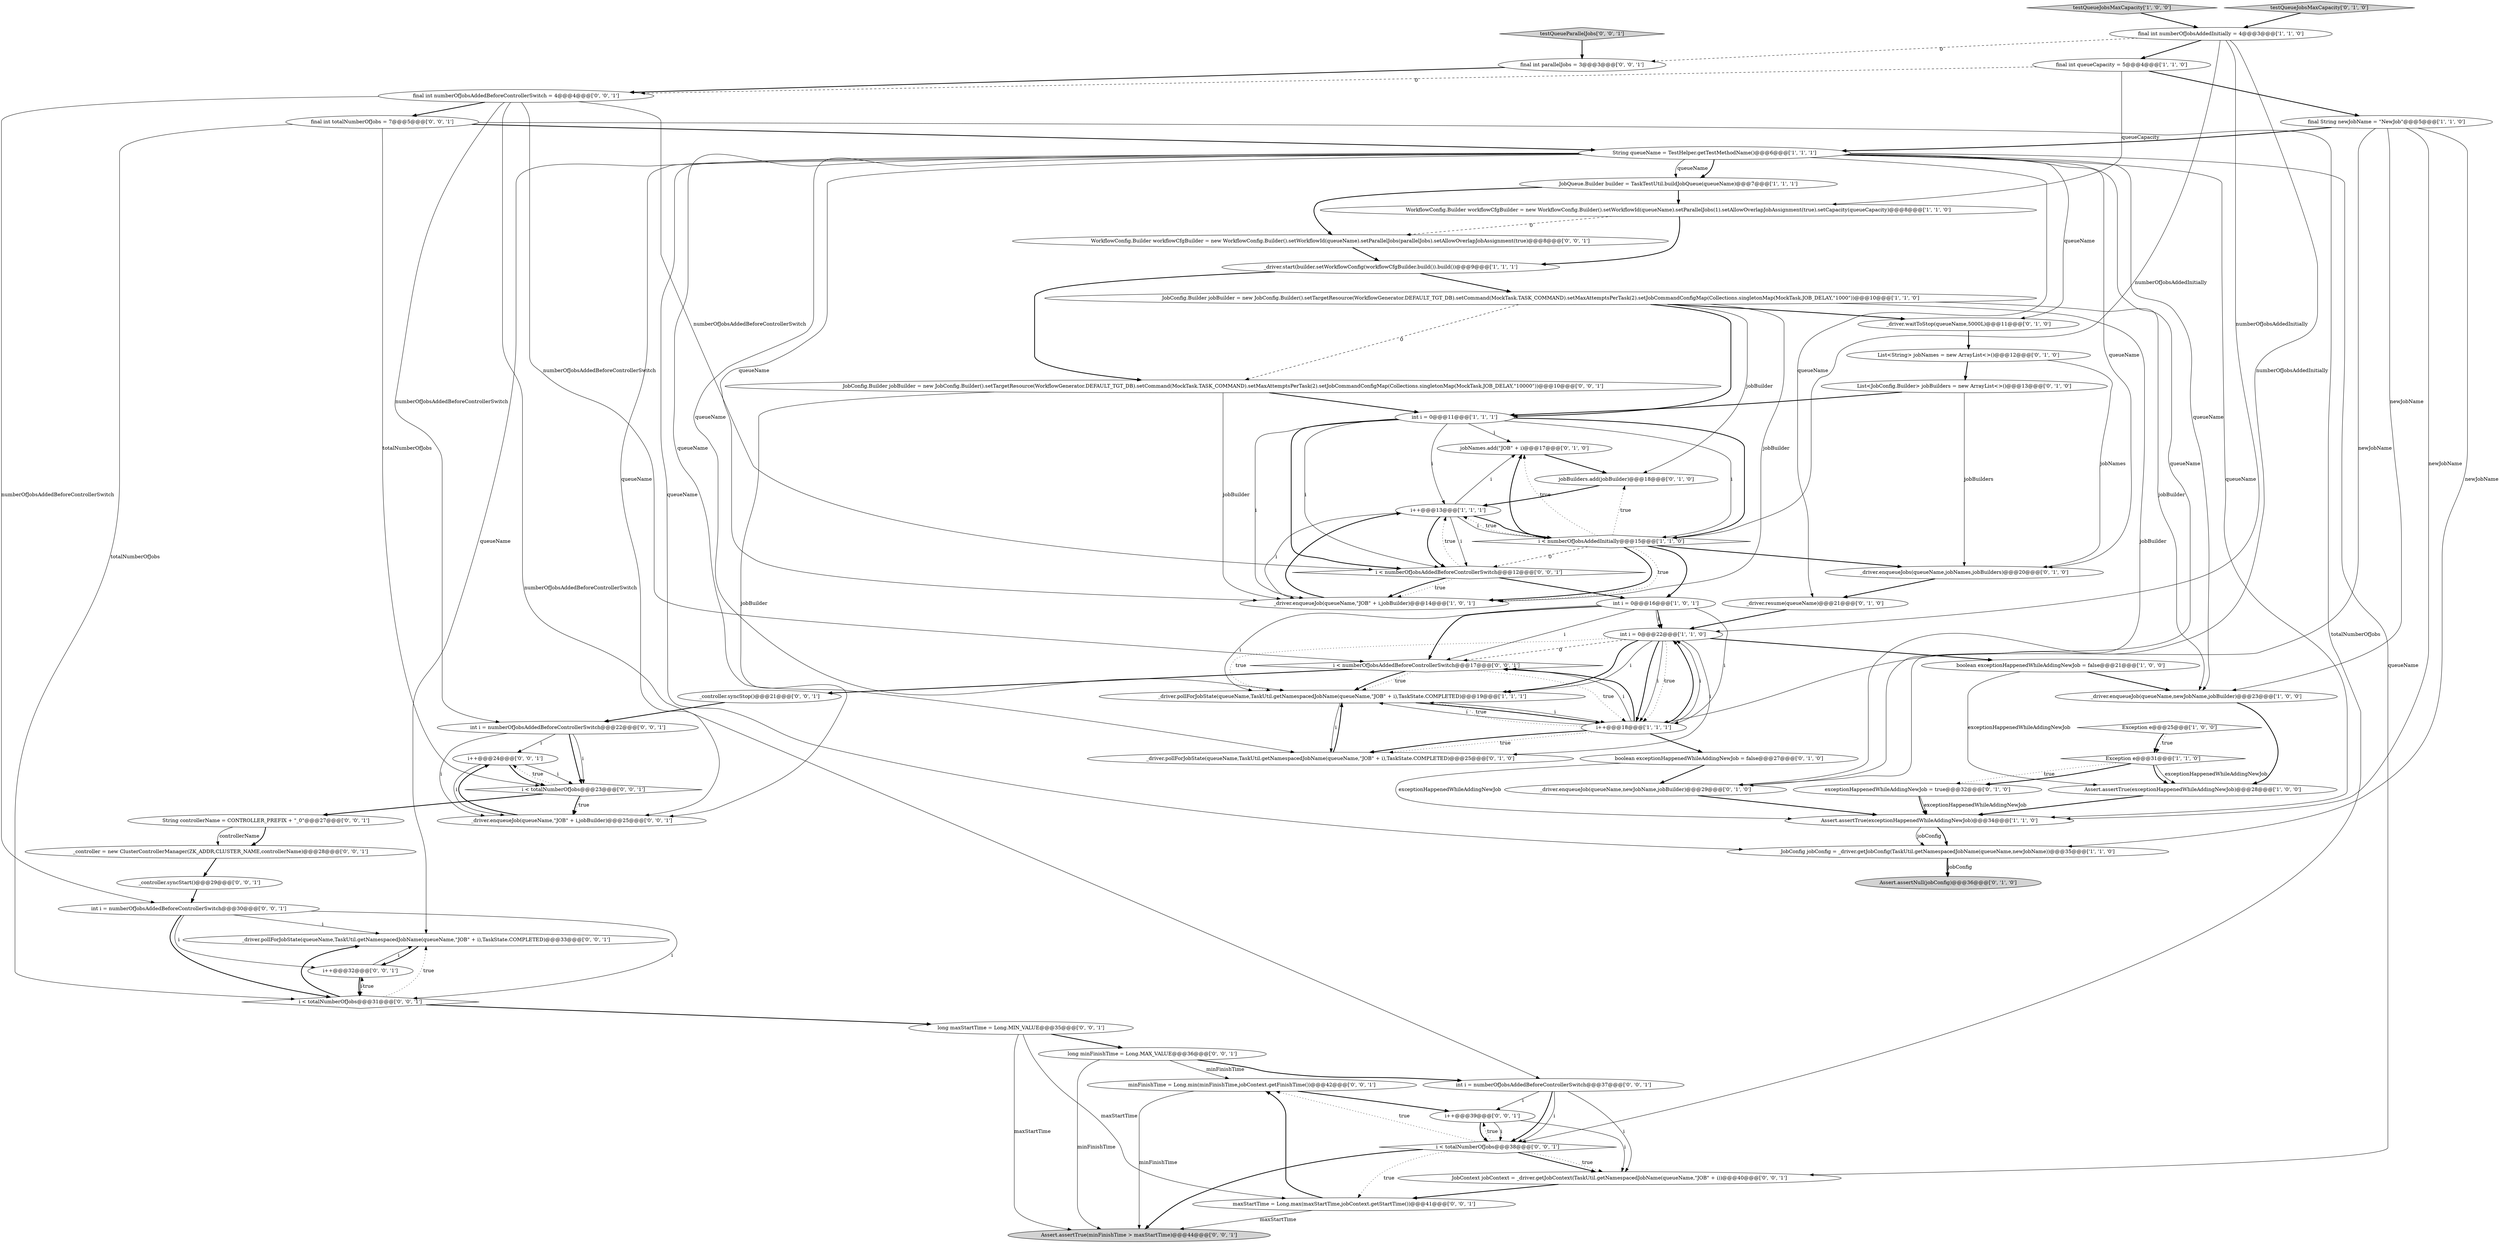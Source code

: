 digraph {
64 [style = filled, label = "minFinishTime = Long.min(minFinishTime,jobContext.getFinishTime())@@@42@@@['0', '0', '1']", fillcolor = white, shape = ellipse image = "AAA0AAABBB3BBB"];
13 [style = filled, label = "JobConfig jobConfig = _driver.getJobConfig(TaskUtil.getNamespacedJobName(queueName,newJobName))@@@35@@@['1', '1', '0']", fillcolor = white, shape = ellipse image = "AAA0AAABBB1BBB"];
58 [style = filled, label = "final int numberOfJobsAddedBeforeControllerSwitch = 4@@@4@@@['0', '0', '1']", fillcolor = white, shape = ellipse image = "AAA0AAABBB3BBB"];
59 [style = filled, label = "int i = numberOfJobsAddedBeforeControllerSwitch@@@30@@@['0', '0', '1']", fillcolor = white, shape = ellipse image = "AAA0AAABBB3BBB"];
35 [style = filled, label = "jobNames.add(\"JOB\" + i)@@@17@@@['0', '1', '0']", fillcolor = white, shape = ellipse image = "AAA0AAABBB2BBB"];
55 [style = filled, label = "i < numberOfJobsAddedBeforeControllerSwitch@@@17@@@['0', '0', '1']", fillcolor = white, shape = diamond image = "AAA0AAABBB3BBB"];
60 [style = filled, label = "String controllerName = CONTROLLER_PREFIX + \"_0\"@@@27@@@['0', '0', '1']", fillcolor = white, shape = ellipse image = "AAA0AAABBB3BBB"];
8 [style = filled, label = "JobConfig.Builder jobBuilder = new JobConfig.Builder().setTargetResource(WorkflowGenerator.DEFAULT_TGT_DB).setCommand(MockTask.TASK_COMMAND).setMaxAttemptsPerTask(2).setJobCommandConfigMap(Collections.singletonMap(MockTask.JOB_DELAY,\"1000\"))@@@10@@@['1', '1', '0']", fillcolor = white, shape = ellipse image = "AAA0AAABBB1BBB"];
38 [style = filled, label = "i < totalNumberOfJobs@@@38@@@['0', '0', '1']", fillcolor = white, shape = diamond image = "AAA0AAABBB3BBB"];
14 [style = filled, label = "int i = 0@@@22@@@['1', '1', '0']", fillcolor = white, shape = ellipse image = "AAA0AAABBB1BBB"];
33 [style = filled, label = "_driver.resume(queueName)@@@21@@@['0', '1', '0']", fillcolor = white, shape = ellipse image = "AAA1AAABBB2BBB"];
9 [style = filled, label = "_driver.start(builder.setWorkflowConfig(workflowCfgBuilder.build()).build())@@@9@@@['1', '1', '1']", fillcolor = white, shape = ellipse image = "AAA0AAABBB1BBB"];
4 [style = filled, label = "final int queueCapacity = 5@@@4@@@['1', '1', '0']", fillcolor = white, shape = ellipse image = "AAA0AAABBB1BBB"];
25 [style = filled, label = "_driver.enqueueJobs(queueName,jobNames,jobBuilders)@@@20@@@['0', '1', '0']", fillcolor = white, shape = ellipse image = "AAA1AAABBB2BBB"];
28 [style = filled, label = "_driver.pollForJobState(queueName,TaskUtil.getNamespacedJobName(queueName,\"JOB\" + i),TaskState.COMPLETED)@@@25@@@['0', '1', '0']", fillcolor = white, shape = ellipse image = "AAA0AAABBB2BBB"];
21 [style = filled, label = "int i = 0@@@11@@@['1', '1', '1']", fillcolor = white, shape = ellipse image = "AAA0AAABBB1BBB"];
23 [style = filled, label = "Exception e@@@31@@@['1', '1', '0']", fillcolor = white, shape = diamond image = "AAA0AAABBB1BBB"];
40 [style = filled, label = "final int totalNumberOfJobs = 7@@@5@@@['0', '0', '1']", fillcolor = white, shape = ellipse image = "AAA0AAABBB3BBB"];
12 [style = filled, label = "i < numberOfJobsAddedInitially@@@15@@@['1', '1', '0']", fillcolor = white, shape = diamond image = "AAA0AAABBB1BBB"];
65 [style = filled, label = "final int parallelJobs = 3@@@3@@@['0', '0', '1']", fillcolor = white, shape = ellipse image = "AAA0AAABBB3BBB"];
22 [style = filled, label = "boolean exceptionHappenedWhileAddingNewJob = false@@@21@@@['1', '0', '0']", fillcolor = white, shape = ellipse image = "AAA0AAABBB1BBB"];
42 [style = filled, label = "i < numberOfJobsAddedBeforeControllerSwitch@@@12@@@['0', '0', '1']", fillcolor = white, shape = diamond image = "AAA0AAABBB3BBB"];
53 [style = filled, label = "long minFinishTime = Long.MAX_VALUE@@@36@@@['0', '0', '1']", fillcolor = white, shape = ellipse image = "AAA0AAABBB3BBB"];
11 [style = filled, label = "testQueueJobsMaxCapacity['1', '0', '0']", fillcolor = lightgray, shape = diamond image = "AAA0AAABBB1BBB"];
7 [style = filled, label = "Assert.assertTrue(exceptionHappenedWhileAddingNewJob)@@@28@@@['1', '0', '0']", fillcolor = white, shape = ellipse image = "AAA0AAABBB1BBB"];
1 [style = filled, label = "int i = 0@@@16@@@['1', '0', '1']", fillcolor = white, shape = ellipse image = "AAA0AAABBB1BBB"];
31 [style = filled, label = "_driver.enqueueJob(queueName,newJobName,jobBuilder)@@@29@@@['0', '1', '0']", fillcolor = white, shape = ellipse image = "AAA0AAABBB2BBB"];
32 [style = filled, label = "_driver.waitToStop(queueName,5000L)@@@11@@@['0', '1', '0']", fillcolor = white, shape = ellipse image = "AAA1AAABBB2BBB"];
44 [style = filled, label = "Assert.assertTrue(minFinishTime > maxStartTime)@@@44@@@['0', '0', '1']", fillcolor = lightgray, shape = ellipse image = "AAA0AAABBB3BBB"];
26 [style = filled, label = "List<String> jobNames = new ArrayList<>()@@@12@@@['0', '1', '0']", fillcolor = white, shape = ellipse image = "AAA1AAABBB2BBB"];
47 [style = filled, label = "i++@@@24@@@['0', '0', '1']", fillcolor = white, shape = ellipse image = "AAA0AAABBB3BBB"];
2 [style = filled, label = "i++@@@13@@@['1', '1', '1']", fillcolor = white, shape = ellipse image = "AAA0AAABBB1BBB"];
62 [style = filled, label = "_driver.pollForJobState(queueName,TaskUtil.getNamespacedJobName(queueName,\"JOB\" + i),TaskState.COMPLETED)@@@33@@@['0', '0', '1']", fillcolor = white, shape = ellipse image = "AAA0AAABBB3BBB"];
56 [style = filled, label = "i < totalNumberOfJobs@@@31@@@['0', '0', '1']", fillcolor = white, shape = diamond image = "AAA0AAABBB3BBB"];
51 [style = filled, label = "testQueueParallelJobs['0', '0', '1']", fillcolor = lightgray, shape = diamond image = "AAA0AAABBB3BBB"];
52 [style = filled, label = "maxStartTime = Long.max(maxStartTime,jobContext.getStartTime())@@@41@@@['0', '0', '1']", fillcolor = white, shape = ellipse image = "AAA0AAABBB3BBB"];
27 [style = filled, label = "jobBuilders.add(jobBuilder)@@@18@@@['0', '1', '0']", fillcolor = white, shape = ellipse image = "AAA1AAABBB2BBB"];
43 [style = filled, label = "_controller = new ClusterControllerManager(ZK_ADDR,CLUSTER_NAME,controllerName)@@@28@@@['0', '0', '1']", fillcolor = white, shape = ellipse image = "AAA0AAABBB3BBB"];
20 [style = filled, label = "JobQueue.Builder builder = TaskTestUtil.buildJobQueue(queueName)@@@7@@@['1', '1', '1']", fillcolor = white, shape = ellipse image = "AAA0AAABBB1BBB"];
54 [style = filled, label = "WorkflowConfig.Builder workflowCfgBuilder = new WorkflowConfig.Builder().setWorkflowId(queueName).setParallelJobs(parallelJobs).setAllowOverlapJobAssignment(true)@@@8@@@['0', '0', '1']", fillcolor = white, shape = ellipse image = "AAA0AAABBB3BBB"];
45 [style = filled, label = "_controller.syncStop()@@@21@@@['0', '0', '1']", fillcolor = white, shape = ellipse image = "AAA0AAABBB3BBB"];
29 [style = filled, label = "testQueueJobsMaxCapacity['0', '1', '0']", fillcolor = lightgray, shape = diamond image = "AAA0AAABBB2BBB"];
63 [style = filled, label = "i < totalNumberOfJobs@@@23@@@['0', '0', '1']", fillcolor = white, shape = diamond image = "AAA0AAABBB3BBB"];
30 [style = filled, label = "List<JobConfig.Builder> jobBuilders = new ArrayList<>()@@@13@@@['0', '1', '0']", fillcolor = white, shape = ellipse image = "AAA1AAABBB2BBB"];
39 [style = filled, label = "JobConfig.Builder jobBuilder = new JobConfig.Builder().setTargetResource(WorkflowGenerator.DEFAULT_TGT_DB).setCommand(MockTask.TASK_COMMAND).setMaxAttemptsPerTask(2).setJobCommandConfigMap(Collections.singletonMap(MockTask.JOB_DELAY,\"10000\"))@@@10@@@['0', '0', '1']", fillcolor = white, shape = ellipse image = "AAA0AAABBB3BBB"];
16 [style = filled, label = "Exception e@@@25@@@['1', '0', '0']", fillcolor = white, shape = diamond image = "AAA0AAABBB1BBB"];
18 [style = filled, label = "String queueName = TestHelper.getTestMethodName()@@@6@@@['1', '1', '1']", fillcolor = white, shape = ellipse image = "AAA0AAABBB1BBB"];
36 [style = filled, label = "Assert.assertNull(jobConfig)@@@36@@@['0', '1', '0']", fillcolor = lightgray, shape = ellipse image = "AAA0AAABBB2BBB"];
19 [style = filled, label = "WorkflowConfig.Builder workflowCfgBuilder = new WorkflowConfig.Builder().setWorkflowId(queueName).setParallelJobs(1).setAllowOverlapJobAssignment(true).setCapacity(queueCapacity)@@@8@@@['1', '1', '0']", fillcolor = white, shape = ellipse image = "AAA0AAABBB1BBB"];
50 [style = filled, label = "int i = numberOfJobsAddedBeforeControllerSwitch@@@37@@@['0', '0', '1']", fillcolor = white, shape = ellipse image = "AAA0AAABBB3BBB"];
5 [style = filled, label = "final String newJobName = \"NewJob\"@@@5@@@['1', '1', '0']", fillcolor = white, shape = ellipse image = "AAA0AAABBB1BBB"];
61 [style = filled, label = "_controller.syncStart()@@@29@@@['0', '0', '1']", fillcolor = white, shape = ellipse image = "AAA0AAABBB3BBB"];
15 [style = filled, label = "Assert.assertTrue(exceptionHappenedWhileAddingNewJob)@@@34@@@['1', '1', '0']", fillcolor = white, shape = ellipse image = "AAA0AAABBB1BBB"];
34 [style = filled, label = "exceptionHappenedWhileAddingNewJob = true@@@32@@@['0', '1', '0']", fillcolor = white, shape = ellipse image = "AAA0AAABBB2BBB"];
0 [style = filled, label = "_driver.enqueueJob(queueName,\"JOB\" + i,jobBuilder)@@@14@@@['1', '0', '1']", fillcolor = white, shape = ellipse image = "AAA0AAABBB1BBB"];
57 [style = filled, label = "JobContext jobContext = _driver.getJobContext(TaskUtil.getNamespacedJobName(queueName,\"JOB\" + i))@@@40@@@['0', '0', '1']", fillcolor = white, shape = ellipse image = "AAA0AAABBB3BBB"];
10 [style = filled, label = "_driver.pollForJobState(queueName,TaskUtil.getNamespacedJobName(queueName,\"JOB\" + i),TaskState.COMPLETED)@@@19@@@['1', '1', '1']", fillcolor = white, shape = ellipse image = "AAA0AAABBB1BBB"];
17 [style = filled, label = "i++@@@18@@@['1', '1', '1']", fillcolor = white, shape = ellipse image = "AAA0AAABBB1BBB"];
37 [style = filled, label = "int i = numberOfJobsAddedBeforeControllerSwitch@@@22@@@['0', '0', '1']", fillcolor = white, shape = ellipse image = "AAA0AAABBB3BBB"];
41 [style = filled, label = "i++@@@39@@@['0', '0', '1']", fillcolor = white, shape = ellipse image = "AAA0AAABBB3BBB"];
46 [style = filled, label = "_driver.enqueueJob(queueName,\"JOB\" + i,jobBuilder)@@@25@@@['0', '0', '1']", fillcolor = white, shape = ellipse image = "AAA0AAABBB3BBB"];
49 [style = filled, label = "i++@@@32@@@['0', '0', '1']", fillcolor = white, shape = ellipse image = "AAA0AAABBB3BBB"];
48 [style = filled, label = "long maxStartTime = Long.MIN_VALUE@@@35@@@['0', '0', '1']", fillcolor = white, shape = ellipse image = "AAA0AAABBB3BBB"];
3 [style = filled, label = "final int numberOfJobsAddedInitially = 4@@@3@@@['1', '1', '0']", fillcolor = white, shape = ellipse image = "AAA0AAABBB1BBB"];
6 [style = filled, label = "_driver.enqueueJob(queueName,newJobName,jobBuilder)@@@23@@@['1', '0', '0']", fillcolor = white, shape = ellipse image = "AAA0AAABBB1BBB"];
24 [style = filled, label = "boolean exceptionHappenedWhileAddingNewJob = false@@@27@@@['0', '1', '0']", fillcolor = white, shape = ellipse image = "AAA0AAABBB2BBB"];
12->25 [style = bold, label=""];
59->56 [style = bold, label=""];
64->41 [style = bold, label=""];
23->7 [style = solid, label="exceptionHappenedWhileAddingNewJob"];
23->34 [style = dotted, label="true"];
53->64 [style = solid, label="minFinishTime"];
46->47 [style = bold, label=""];
18->33 [style = solid, label="queueName"];
18->20 [style = bold, label=""];
4->19 [style = solid, label="queueCapacity"];
30->21 [style = bold, label=""];
42->1 [style = bold, label=""];
3->12 [style = solid, label="numberOfJobsAddedInitially"];
12->1 [style = bold, label=""];
51->65 [style = bold, label=""];
17->28 [style = dotted, label="true"];
17->14 [style = bold, label=""];
1->55 [style = bold, label=""];
18->31 [style = solid, label="queueName"];
52->64 [style = bold, label=""];
21->12 [style = solid, label="i"];
65->58 [style = bold, label=""];
58->50 [style = solid, label="numberOfJobsAddedBeforeControllerSwitch"];
47->63 [style = solid, label="i"];
16->23 [style = bold, label=""];
1->55 [style = solid, label="i"];
1->17 [style = solid, label="i"];
12->35 [style = bold, label=""];
41->38 [style = bold, label=""];
18->13 [style = solid, label="queueName"];
58->55 [style = solid, label="numberOfJobsAddedBeforeControllerSwitch"];
15->13 [style = bold, label=""];
43->61 [style = bold, label=""];
5->18 [style = bold, label=""];
1->14 [style = solid, label="i"];
17->14 [style = solid, label="i"];
63->47 [style = dotted, label="true"];
14->10 [style = bold, label=""];
20->54 [style = bold, label=""];
37->63 [style = bold, label=""];
18->32 [style = solid, label="queueName"];
38->52 [style = dotted, label="true"];
2->42 [style = bold, label=""];
49->56 [style = solid, label="i"];
12->0 [style = bold, label=""];
14->17 [style = bold, label=""];
15->13 [style = solid, label="jobConfig"];
39->0 [style = solid, label="jobBuilder"];
12->27 [style = dotted, label="true"];
34->15 [style = bold, label=""];
9->39 [style = bold, label=""];
57->52 [style = bold, label=""];
22->7 [style = solid, label="exceptionHappenedWhileAddingNewJob"];
56->48 [style = bold, label=""];
21->42 [style = bold, label=""];
42->2 [style = dotted, label="true"];
53->44 [style = solid, label="minFinishTime"];
10->17 [style = bold, label=""];
18->28 [style = solid, label="queueName"];
17->10 [style = solid, label="i"];
55->17 [style = dotted, label="true"];
56->62 [style = dotted, label="true"];
13->36 [style = solid, label="jobConfig"];
47->63 [style = bold, label=""];
40->56 [style = solid, label="totalNumberOfJobs"];
8->32 [style = bold, label=""];
2->0 [style = solid, label="i"];
14->10 [style = solid, label="i"];
25->33 [style = bold, label=""];
49->62 [style = solid, label="i"];
1->14 [style = bold, label=""];
23->34 [style = bold, label=""];
2->35 [style = solid, label="i"];
18->46 [style = solid, label="queueName"];
19->54 [style = dashed, label="0"];
60->43 [style = bold, label=""];
17->55 [style = solid, label="i"];
21->0 [style = solid, label="i"];
17->24 [style = bold, label=""];
59->56 [style = solid, label="i"];
38->64 [style = dotted, label="true"];
55->10 [style = bold, label=""];
14->17 [style = solid, label="i"];
61->59 [style = bold, label=""];
58->40 [style = bold, label=""];
3->17 [style = solid, label="numberOfJobsAddedInitially"];
28->10 [style = bold, label=""];
50->57 [style = solid, label="i"];
52->44 [style = solid, label="maxStartTime"];
31->15 [style = bold, label=""];
58->37 [style = solid, label="numberOfJobsAddedBeforeControllerSwitch"];
58->42 [style = solid, label="numberOfJobsAddedBeforeControllerSwitch"];
53->50 [style = bold, label=""];
12->35 [style = dotted, label="true"];
48->53 [style = bold, label=""];
21->2 [style = solid, label="i"];
18->25 [style = solid, label="queueName"];
17->55 [style = bold, label=""];
14->22 [style = bold, label=""];
14->17 [style = dotted, label="true"];
18->6 [style = solid, label="queueName"];
11->3 [style = bold, label=""];
29->3 [style = bold, label=""];
40->63 [style = solid, label="totalNumberOfJobs"];
2->42 [style = solid, label="i"];
22->6 [style = bold, label=""];
3->14 [style = solid, label="numberOfJobsAddedInitially"];
38->57 [style = bold, label=""];
12->0 [style = dotted, label="true"];
4->58 [style = dashed, label="0"];
3->65 [style = dashed, label="0"];
40->18 [style = bold, label=""];
37->63 [style = solid, label="i"];
14->28 [style = solid, label="i"];
12->2 [style = dotted, label="true"];
8->21 [style = bold, label=""];
50->41 [style = solid, label="i"];
34->15 [style = solid, label="exceptionHappenedWhileAddingNewJob"];
20->19 [style = bold, label=""];
35->27 [style = bold, label=""];
32->26 [style = bold, label=""];
18->62 [style = solid, label="queueName"];
38->57 [style = dotted, label="true"];
38->44 [style = bold, label=""];
24->31 [style = bold, label=""];
5->15 [style = solid, label="newJobName"];
17->10 [style = dotted, label="true"];
42->0 [style = dotted, label="true"];
16->23 [style = dotted, label="true"];
33->14 [style = bold, label=""];
21->42 [style = solid, label="i"];
48->52 [style = solid, label="maxStartTime"];
7->15 [style = bold, label=""];
40->38 [style = solid, label="totalNumberOfJobs"];
8->39 [style = dashed, label="0"];
63->46 [style = bold, label=""];
13->36 [style = bold, label=""];
8->27 [style = solid, label="jobBuilder"];
30->25 [style = solid, label="jobBuilders"];
47->46 [style = solid, label="i"];
8->0 [style = solid, label="jobBuilder"];
8->6 [style = solid, label="jobBuilder"];
3->4 [style = bold, label=""];
2->12 [style = solid, label="i"];
59->49 [style = solid, label="i"];
26->25 [style = solid, label="jobNames"];
60->43 [style = solid, label="controllerName"];
41->57 [style = solid, label="i"];
42->0 [style = bold, label=""];
1->10 [style = solid, label="i"];
62->49 [style = bold, label=""];
50->38 [style = bold, label=""];
18->20 [style = solid, label="queueName"];
19->9 [style = bold, label=""];
21->35 [style = solid, label="i"];
12->42 [style = dashed, label="0"];
14->55 [style = dashed, label="0"];
41->38 [style = solid, label="i"];
56->49 [style = dotted, label="true"];
56->62 [style = bold, label=""];
18->57 [style = solid, label="queueName"];
55->10 [style = dotted, label="true"];
58->59 [style = solid, label="numberOfJobsAddedBeforeControllerSwitch"];
37->46 [style = solid, label="i"];
4->5 [style = bold, label=""];
59->62 [style = solid, label="i"];
5->31 [style = solid, label="newJobName"];
39->21 [style = bold, label=""];
5->6 [style = solid, label="newJobName"];
37->47 [style = solid, label="i"];
18->0 [style = solid, label="queueName"];
21->12 [style = bold, label=""];
39->46 [style = solid, label="jobBuilder"];
38->41 [style = dotted, label="true"];
55->45 [style = bold, label=""];
8->31 [style = solid, label="jobBuilder"];
54->9 [style = bold, label=""];
18->10 [style = solid, label="queueName"];
63->46 [style = dotted, label="true"];
10->28 [style = solid, label="i"];
48->44 [style = solid, label="maxStartTime"];
24->15 [style = solid, label="exceptionHappenedWhileAddingNewJob"];
50->38 [style = solid, label="i"];
17->28 [style = bold, label=""];
5->13 [style = solid, label="newJobName"];
23->7 [style = bold, label=""];
49->56 [style = bold, label=""];
18->15 [style = solid, label="queueName"];
14->10 [style = dotted, label="true"];
10->17 [style = solid, label="i"];
45->37 [style = bold, label=""];
9->8 [style = bold, label=""];
0->2 [style = bold, label=""];
6->7 [style = bold, label=""];
64->44 [style = solid, label="minFinishTime"];
26->30 [style = bold, label=""];
63->60 [style = bold, label=""];
2->12 [style = bold, label=""];
27->2 [style = bold, label=""];
}
